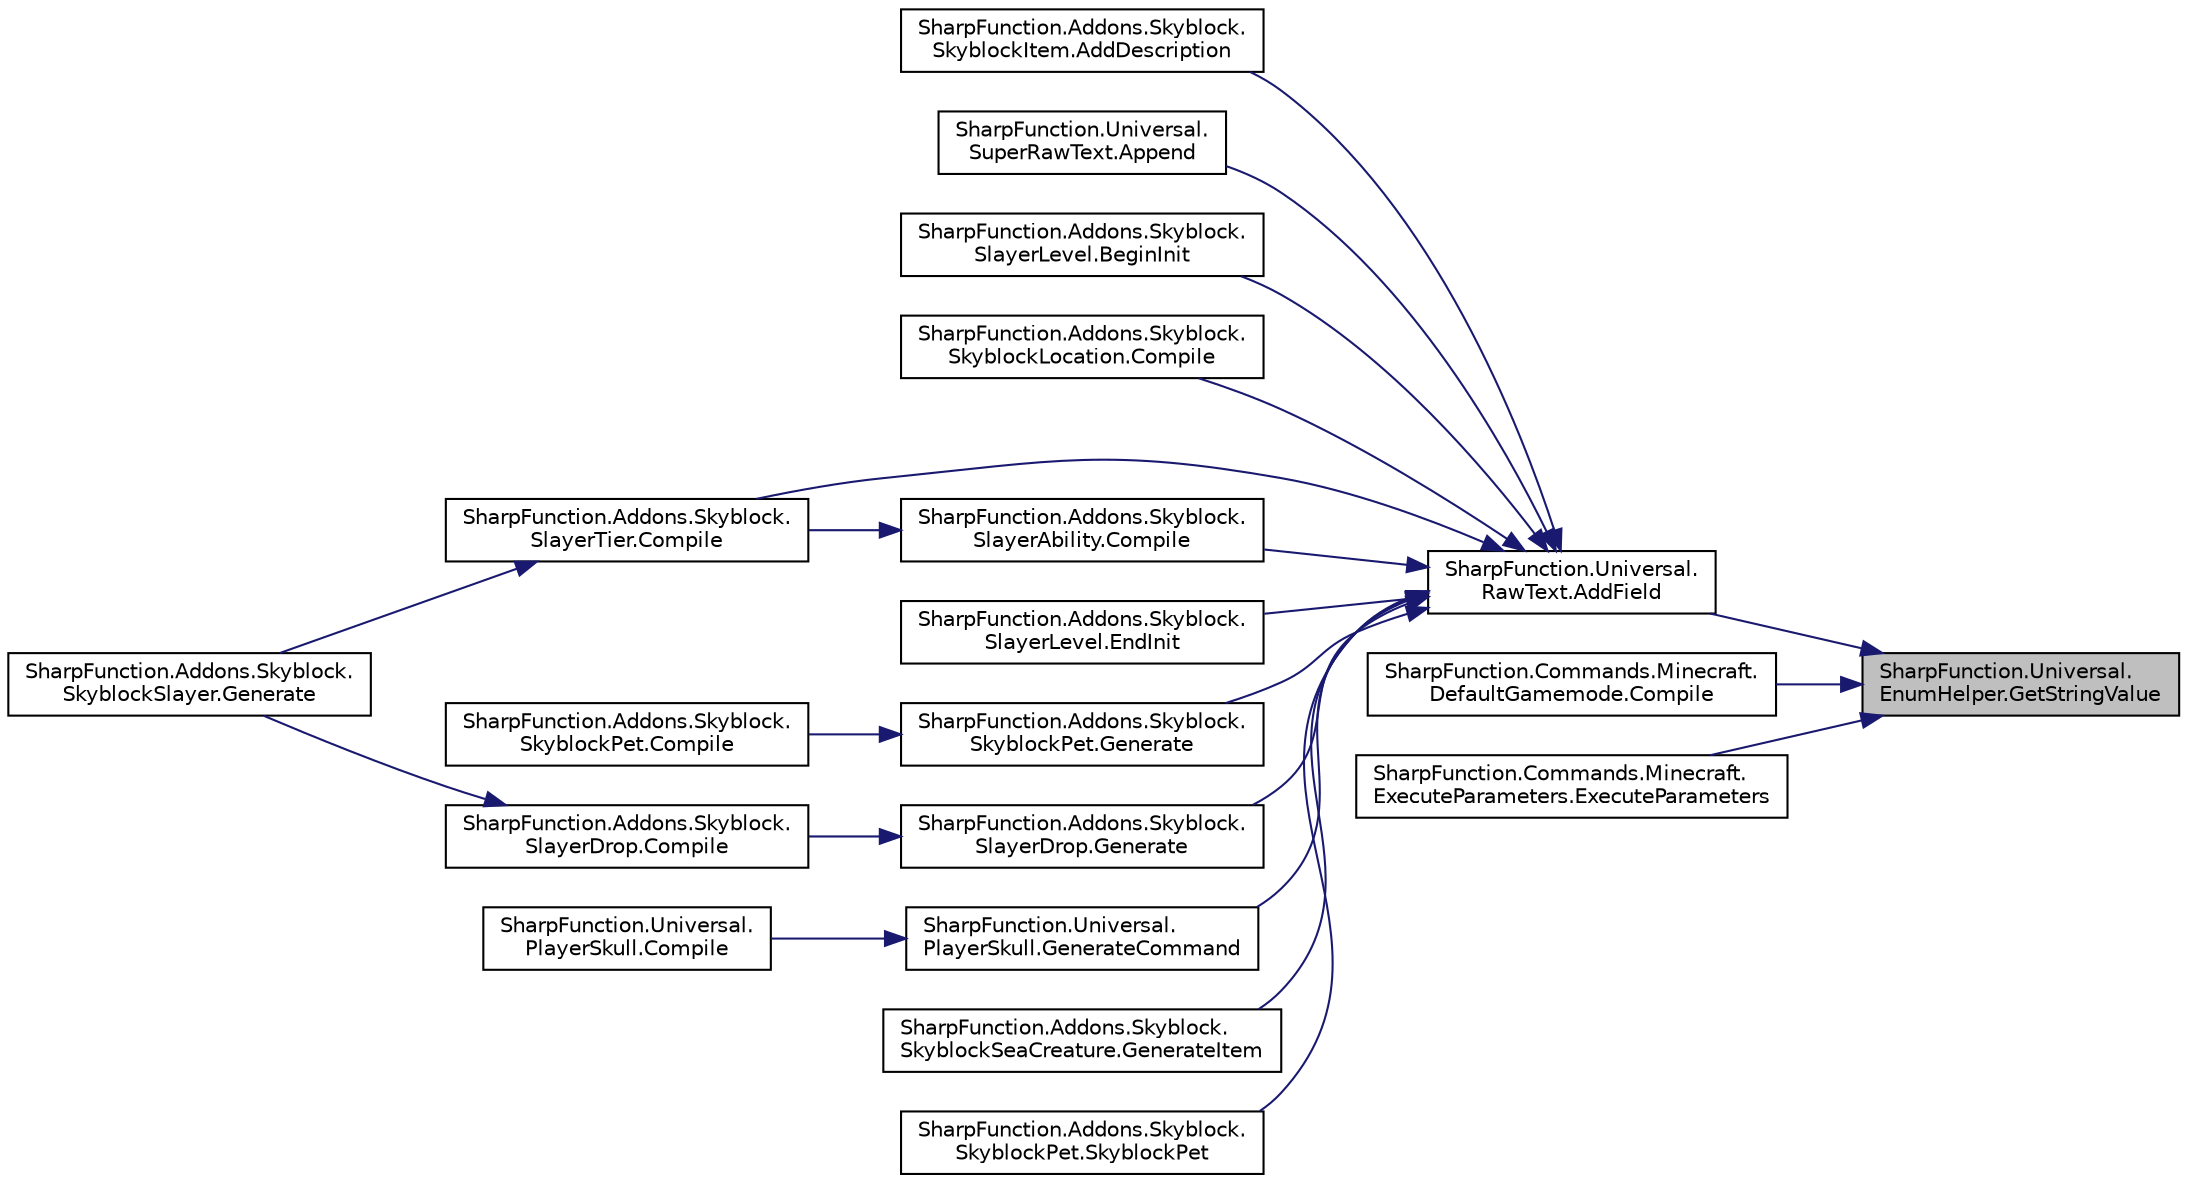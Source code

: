 digraph "SharpFunction.Universal.EnumHelper.GetStringValue"
{
 // LATEX_PDF_SIZE
  edge [fontname="Helvetica",fontsize="10",labelfontname="Helvetica",labelfontsize="10"];
  node [fontname="Helvetica",fontsize="10",shape=record];
  rankdir="RL";
  Node1 [label="SharpFunction.Universal.\lEnumHelper.GetStringValue",height=0.2,width=0.4,color="black", fillcolor="grey75", style="filled", fontcolor="black",tooltip="Gets string value from [EnumValueAttribute] attribute"];
  Node1 -> Node2 [dir="back",color="midnightblue",fontsize="10",style="solid",fontname="Helvetica"];
  Node2 [label="SharpFunction.Universal.\lRawText.AddField",height=0.2,width=0.4,color="black", fillcolor="white", style="filled",URL="$class_sharp_function_1_1_universal_1_1_raw_text.html#a85c2b4824118072f76aa24f685a61387",tooltip="Adds a field to raw text"];
  Node2 -> Node3 [dir="back",color="midnightblue",fontsize="10",style="solid",fontname="Helvetica"];
  Node3 [label="SharpFunction.Addons.Skyblock.\lSkyblockItem.AddDescription",height=0.2,width=0.4,color="black", fillcolor="white", style="filled",URL="$class_sharp_function_1_1_addons_1_1_skyblock_1_1_skyblock_item.html#a9311ab4fe25e66bf04e53ab5a5a7a9ad",tooltip="Adds description to item"];
  Node2 -> Node4 [dir="back",color="midnightblue",fontsize="10",style="solid",fontname="Helvetica"];
  Node4 [label="SharpFunction.Universal.\lSuperRawText.Append",height=0.2,width=0.4,color="black", fillcolor="white", style="filled",URL="$class_sharp_function_1_1_universal_1_1_super_raw_text.html#afa0584168de9c358fa08651f45d01e83",tooltip="Appends raw formatting to line"];
  Node2 -> Node5 [dir="back",color="midnightblue",fontsize="10",style="solid",fontname="Helvetica"];
  Node5 [label="SharpFunction.Addons.Skyblock.\lSlayerLevel.BeginInit",height=0.2,width=0.4,color="black", fillcolor="white", style="filled",URL="$class_sharp_function_1_1_addons_1_1_skyblock_1_1_slayer_level.html#a56dd175e87c0d0f3c24bf159e23edecf",tooltip="Begins the initialization of compilator. After use of that method  you can use all methods until EndI..."];
  Node2 -> Node6 [dir="back",color="midnightblue",fontsize="10",style="solid",fontname="Helvetica"];
  Node6 [label="SharpFunction.Addons.Skyblock.\lSkyblockLocation.Compile",height=0.2,width=0.4,color="black", fillcolor="white", style="filled",URL="$class_sharp_function_1_1_addons_1_1_skyblock_1_1_skyblock_location.html#ae6e0c8f98a3dcc5bb44364a299d0560b",tooltip="Compiles the tellraw command to view the message"];
  Node2 -> Node7 [dir="back",color="midnightblue",fontsize="10",style="solid",fontname="Helvetica"];
  Node7 [label="SharpFunction.Addons.Skyblock.\lSlayerTier.Compile",height=0.2,width=0.4,color="black", fillcolor="white", style="filled",URL="$class_sharp_function_1_1_addons_1_1_skyblock_1_1_slayer_tier.html#a46ec37a0348b0fc6f6e1b34f64f369fd",tooltip="Compiles"];
  Node7 -> Node8 [dir="back",color="midnightblue",fontsize="10",style="solid",fontname="Helvetica"];
  Node8 [label="SharpFunction.Addons.Skyblock.\lSkyblockSlayer.Generate",height=0.2,width=0.4,color="black", fillcolor="white", style="filled",URL="$class_sharp_function_1_1_addons_1_1_skyblock_1_1_skyblock_slayer.html#ac7d9e7e6984ef528eb26ed95383a8d0b",tooltip="Generates all the required stuff for datapack"];
  Node2 -> Node9 [dir="back",color="midnightblue",fontsize="10",style="solid",fontname="Helvetica"];
  Node9 [label="SharpFunction.Addons.Skyblock.\lSlayerAbility.Compile",height=0.2,width=0.4,color="black", fillcolor="white", style="filled",URL="$class_sharp_function_1_1_addons_1_1_skyblock_1_1_slayer_ability.html#ad2f7b4d3a4672194e0ee6c910114b92e",tooltip="Compiles the slayer ability"];
  Node9 -> Node7 [dir="back",color="midnightblue",fontsize="10",style="solid",fontname="Helvetica"];
  Node2 -> Node10 [dir="back",color="midnightblue",fontsize="10",style="solid",fontname="Helvetica"];
  Node10 [label="SharpFunction.Addons.Skyblock.\lSlayerLevel.EndInit",height=0.2,width=0.4,color="black", fillcolor="white", style="filled",URL="$class_sharp_function_1_1_addons_1_1_skyblock_1_1_slayer_level.html#ae00a60c38d1e3c5ee0c3037fa014f8bb",tooltip="Ends the initialization making it possible to GeneratedDescription"];
  Node2 -> Node11 [dir="back",color="midnightblue",fontsize="10",style="solid",fontname="Helvetica"];
  Node11 [label="SharpFunction.Addons.Skyblock.\lSkyblockPet.Generate",height=0.2,width=0.4,color="black", fillcolor="white", style="filled",URL="$class_sharp_function_1_1_addons_1_1_skyblock_1_1_skyblock_pet.html#add45c6b62f39177f26d8ebf04702fcb6",tooltip="Generates the give command"];
  Node11 -> Node12 [dir="back",color="midnightblue",fontsize="10",style="solid",fontname="Helvetica"];
  Node12 [label="SharpFunction.Addons.Skyblock.\lSkyblockPet.Compile",height=0.2,width=0.4,color="black", fillcolor="white", style="filled",URL="$class_sharp_function_1_1_addons_1_1_skyblock_1_1_skyblock_pet.html#a6fbf01f9ac195e98098bb6dd896aba83",tooltip="Generates the /give command and compiles it to string"];
  Node2 -> Node13 [dir="back",color="midnightblue",fontsize="10",style="solid",fontname="Helvetica"];
  Node13 [label="SharpFunction.Addons.Skyblock.\lSlayerDrop.Generate",height=0.2,width=0.4,color="black", fillcolor="white", style="filled",URL="$class_sharp_function_1_1_addons_1_1_skyblock_1_1_slayer_drop.html#ac3e70c0f936e8699a5e49bbbf7e42f51",tooltip="Generates command to give the item"];
  Node13 -> Node14 [dir="back",color="midnightblue",fontsize="10",style="solid",fontname="Helvetica"];
  Node14 [label="SharpFunction.Addons.Skyblock.\lSlayerDrop.Compile",height=0.2,width=0.4,color="black", fillcolor="white", style="filled",URL="$class_sharp_function_1_1_addons_1_1_skyblock_1_1_slayer_drop.html#a0f4bd5dfab1aadc15a07789cbaa4947e",tooltip="Generates and compiles the command, returning the string"];
  Node14 -> Node8 [dir="back",color="midnightblue",fontsize="10",style="solid",fontname="Helvetica"];
  Node2 -> Node15 [dir="back",color="midnightblue",fontsize="10",style="solid",fontname="Helvetica"];
  Node15 [label="SharpFunction.Universal.\lPlayerSkull.GenerateCommand",height=0.2,width=0.4,color="black", fillcolor="white", style="filled",URL="$class_sharp_function_1_1_universal_1_1_player_skull.html#a11de98e13303f0c94bbc71d02ec87b7b",tooltip="Generates give command to get the skull and compiles it"];
  Node15 -> Node16 [dir="back",color="midnightblue",fontsize="10",style="solid",fontname="Helvetica"];
  Node16 [label="SharpFunction.Universal.\lPlayerSkull.Compile",height=0.2,width=0.4,color="black", fillcolor="white", style="filled",URL="$class_sharp_function_1_1_universal_1_1_player_skull.html#ac6eba84d57298185924a3efaba5c7755",tooltip="Generates the command and compiles it into string"];
  Node2 -> Node17 [dir="back",color="midnightblue",fontsize="10",style="solid",fontname="Helvetica"];
  Node17 [label="SharpFunction.Addons.Skyblock.\lSkyblockSeaCreature.GenerateItem",height=0.2,width=0.4,color="black", fillcolor="white", style="filled",URL="$class_sharp_function_1_1_addons_1_1_skyblock_1_1_skyblock_sea_creature.html#acc001263e5a75c199028453b73c8704e",tooltip="Generates the item representing sea creature"];
  Node2 -> Node18 [dir="back",color="midnightblue",fontsize="10",style="solid",fontname="Helvetica"];
  Node18 [label="SharpFunction.Addons.Skyblock.\lSkyblockPet.SkyblockPet",height=0.2,width=0.4,color="black", fillcolor="white", style="filled",URL="$class_sharp_function_1_1_addons_1_1_skyblock_1_1_skyblock_pet.html#a17160214e217df73545bf0e0b8564305",tooltip="Initialize a new skyblock pet"];
  Node1 -> Node19 [dir="back",color="midnightblue",fontsize="10",style="solid",fontname="Helvetica"];
  Node19 [label="SharpFunction.Commands.Minecraft.\lDefaultGamemode.Compile",height=0.2,width=0.4,color="black", fillcolor="white", style="filled",URL="$class_sharp_function_1_1_commands_1_1_minecraft_1_1_default_gamemode.html#a8471451a172b6e1a641e985e4ee9d223",tooltip="Compile defaultgamemode command"];
  Node1 -> Node20 [dir="back",color="midnightblue",fontsize="10",style="solid",fontname="Helvetica"];
  Node20 [label="SharpFunction.Commands.Minecraft.\lExecuteParameters.ExecuteParameters",height=0.2,width=0.4,color="black", fillcolor="white", style="filled",URL="$struct_sharp_function_1_1_commands_1_1_minecraft_1_1_execute_parameters.html#ac72332e5bf029db6284cdc9608a8aed7",tooltip="Execute command has a very complex syntax tree  Execute parameters"];
}
